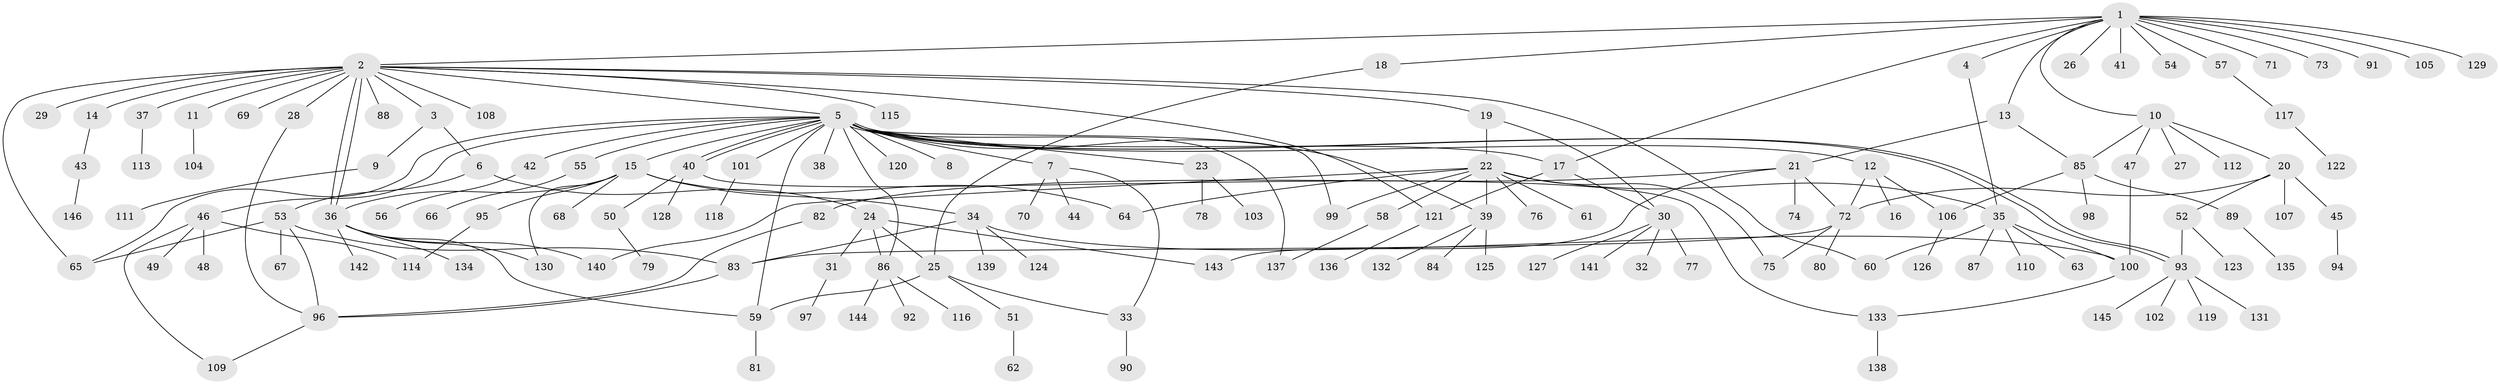 // Generated by graph-tools (version 1.1) at 2025/48/03/09/25 04:48:16]
// undirected, 146 vertices, 184 edges
graph export_dot {
graph [start="1"]
  node [color=gray90,style=filled];
  1;
  2;
  3;
  4;
  5;
  6;
  7;
  8;
  9;
  10;
  11;
  12;
  13;
  14;
  15;
  16;
  17;
  18;
  19;
  20;
  21;
  22;
  23;
  24;
  25;
  26;
  27;
  28;
  29;
  30;
  31;
  32;
  33;
  34;
  35;
  36;
  37;
  38;
  39;
  40;
  41;
  42;
  43;
  44;
  45;
  46;
  47;
  48;
  49;
  50;
  51;
  52;
  53;
  54;
  55;
  56;
  57;
  58;
  59;
  60;
  61;
  62;
  63;
  64;
  65;
  66;
  67;
  68;
  69;
  70;
  71;
  72;
  73;
  74;
  75;
  76;
  77;
  78;
  79;
  80;
  81;
  82;
  83;
  84;
  85;
  86;
  87;
  88;
  89;
  90;
  91;
  92;
  93;
  94;
  95;
  96;
  97;
  98;
  99;
  100;
  101;
  102;
  103;
  104;
  105;
  106;
  107;
  108;
  109;
  110;
  111;
  112;
  113;
  114;
  115;
  116;
  117;
  118;
  119;
  120;
  121;
  122;
  123;
  124;
  125;
  126;
  127;
  128;
  129;
  130;
  131;
  132;
  133;
  134;
  135;
  136;
  137;
  138;
  139;
  140;
  141;
  142;
  143;
  144;
  145;
  146;
  1 -- 2;
  1 -- 4;
  1 -- 10;
  1 -- 13;
  1 -- 17;
  1 -- 18;
  1 -- 26;
  1 -- 41;
  1 -- 54;
  1 -- 57;
  1 -- 71;
  1 -- 73;
  1 -- 91;
  1 -- 105;
  1 -- 129;
  2 -- 3;
  2 -- 5;
  2 -- 11;
  2 -- 14;
  2 -- 19;
  2 -- 28;
  2 -- 29;
  2 -- 36;
  2 -- 36;
  2 -- 37;
  2 -- 60;
  2 -- 65;
  2 -- 69;
  2 -- 88;
  2 -- 108;
  2 -- 115;
  2 -- 121;
  3 -- 6;
  3 -- 9;
  4 -- 35;
  5 -- 7;
  5 -- 8;
  5 -- 12;
  5 -- 15;
  5 -- 17;
  5 -- 23;
  5 -- 38;
  5 -- 39;
  5 -- 40;
  5 -- 40;
  5 -- 42;
  5 -- 46;
  5 -- 55;
  5 -- 59;
  5 -- 65;
  5 -- 86;
  5 -- 93;
  5 -- 93;
  5 -- 99;
  5 -- 101;
  5 -- 120;
  5 -- 137;
  6 -- 24;
  6 -- 53;
  7 -- 33;
  7 -- 44;
  7 -- 70;
  9 -- 111;
  10 -- 20;
  10 -- 27;
  10 -- 47;
  10 -- 85;
  10 -- 112;
  11 -- 104;
  12 -- 16;
  12 -- 72;
  12 -- 106;
  13 -- 21;
  13 -- 85;
  14 -- 43;
  15 -- 34;
  15 -- 36;
  15 -- 64;
  15 -- 68;
  15 -- 95;
  15 -- 130;
  17 -- 30;
  17 -- 121;
  18 -- 25;
  19 -- 22;
  19 -- 30;
  20 -- 45;
  20 -- 52;
  20 -- 72;
  20 -- 107;
  21 -- 72;
  21 -- 74;
  21 -- 82;
  21 -- 143;
  22 -- 35;
  22 -- 39;
  22 -- 58;
  22 -- 61;
  22 -- 64;
  22 -- 75;
  22 -- 76;
  22 -- 99;
  22 -- 140;
  23 -- 78;
  23 -- 103;
  24 -- 25;
  24 -- 31;
  24 -- 86;
  24 -- 143;
  25 -- 33;
  25 -- 51;
  25 -- 59;
  28 -- 96;
  30 -- 32;
  30 -- 77;
  30 -- 127;
  30 -- 141;
  31 -- 97;
  33 -- 90;
  34 -- 83;
  34 -- 100;
  34 -- 124;
  34 -- 139;
  35 -- 60;
  35 -- 63;
  35 -- 87;
  35 -- 100;
  35 -- 110;
  36 -- 59;
  36 -- 130;
  36 -- 134;
  36 -- 140;
  36 -- 142;
  37 -- 113;
  39 -- 84;
  39 -- 125;
  39 -- 132;
  40 -- 50;
  40 -- 128;
  40 -- 133;
  42 -- 56;
  43 -- 146;
  45 -- 94;
  46 -- 48;
  46 -- 49;
  46 -- 109;
  46 -- 114;
  47 -- 100;
  50 -- 79;
  51 -- 62;
  52 -- 93;
  52 -- 123;
  53 -- 65;
  53 -- 67;
  53 -- 83;
  53 -- 96;
  55 -- 66;
  57 -- 117;
  58 -- 137;
  59 -- 81;
  72 -- 75;
  72 -- 80;
  72 -- 83;
  82 -- 96;
  83 -- 96;
  85 -- 89;
  85 -- 98;
  85 -- 106;
  86 -- 92;
  86 -- 116;
  86 -- 144;
  89 -- 135;
  93 -- 102;
  93 -- 119;
  93 -- 131;
  93 -- 145;
  95 -- 114;
  96 -- 109;
  100 -- 133;
  101 -- 118;
  106 -- 126;
  117 -- 122;
  121 -- 136;
  133 -- 138;
}
